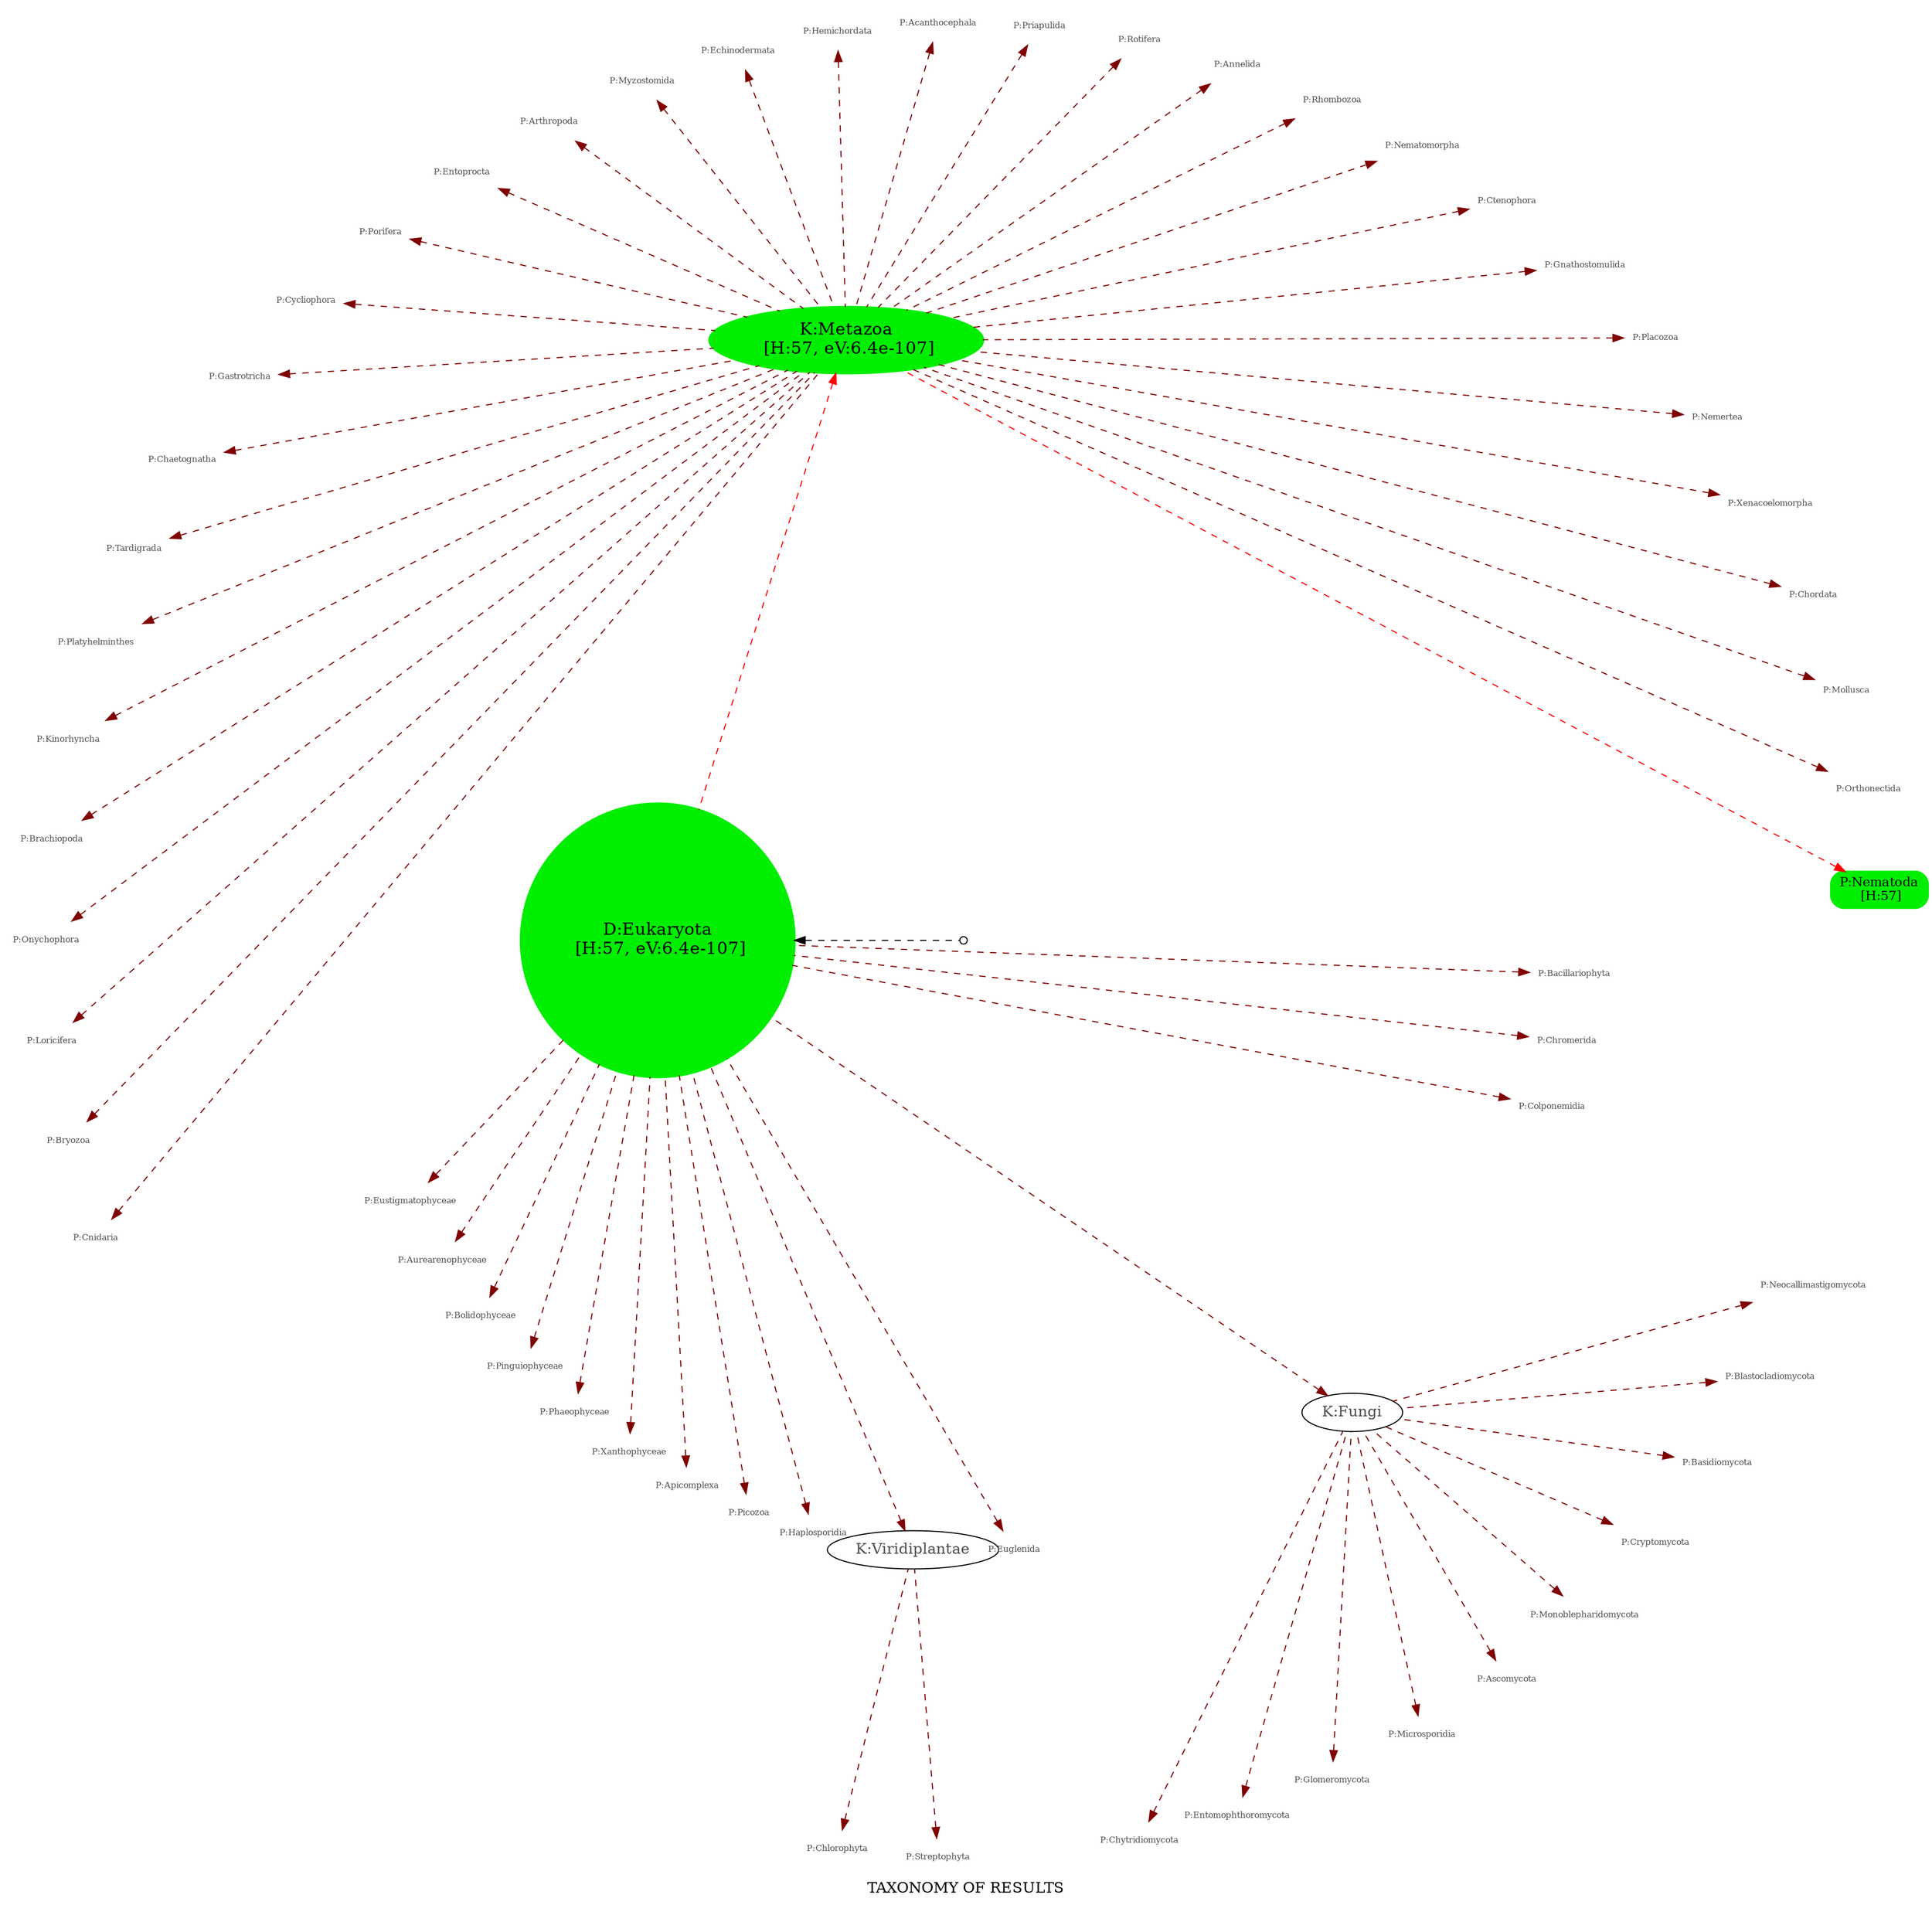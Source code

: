 digraph TaxG
    {
    root="N/D";
    layout=twopi;
    edge [style=dashed dir=back];
    node [shape=plaintext];
    ranksep=4;
    label = "TAXONOMY OF RESULTS";
    center = 1;
# --- NODES FOLLOW --- 
    "N/D"[shape=circle,label="",width=0.1,height=0.1]
    "P:Nematoda"[shape=box width=0.01 height=0.01 style="rounded,filled,bold" color="#00ee00"  fillcolor="#00ee00" tooltip="HITS: 57 , best eV:6.4e-107, avg eV:2.3e-02, worst eV:2.9e-01" fontsize=12  label="P:Nematoda\n [H:57]"]
    "D:Eukaryota"[shape=box width=0.01 height=0.01 style="rounded,filled,bold" color="#00ee00"  fillcolor="#00ee00" tooltip="HITS: 57 , best eV:6.4e-107, avg eV:2.3e-02, worst eV:2.9e-01" shape=circle fontsize=16  label="D:Eukaryota\n [H:57, eV:6.4e-107]"]
    "K:Metazoa"[shape=box width=0.01 height=0.01 style="rounded,filled,bold" color="#00ee00"  fillcolor="#00ee00" tooltip="HITS: 57 , best eV:6.4e-107, avg eV:2.3e-02, worst eV:2.9e-01" shape=ellipse fontsize=16  label="K:Metazoa\n [H:57, eV:6.4e-107]"]
# ---> TAXONOMY NODES FOLLOW <--- 
    "P:Orthonectida"[ fontcolor="#505050" fontsize=8 ]
    "P:Mollusca"[ fontcolor="#505050" fontsize=8 ]
    "P:Chordata"[ fontcolor="#505050" fontsize=8 ]
    "P:Xenacoelomorpha"[ fontcolor="#505050" fontsize=8 ]
    "P:Nemertea"[ fontcolor="#505050" fontsize=8 ]
    "P:Placozoa"[ fontcolor="#505050" fontsize=8 ]
    "P:Gnathostomulida"[ fontcolor="#505050" fontsize=8 ]
    "P:Chytridiomycota"[ fontcolor="#505050" fontsize=8 ]
    "P:Entomophthoromycota"[ fontcolor="#505050" fontsize=8 ]
    "P:Eustigmatophyceae"[ fontcolor="#505050" fontsize=8 ]
    "P:Ctenophora"[ fontcolor="#505050" fontsize=8 ]
    "P:Glomeromycota"[ fontcolor="#505050" fontsize=8 ]
    "P:Microsporidia"[ fontcolor="#505050" fontsize=8 ]
    "P:Nematomorpha"[ fontcolor="#505050" fontsize=8 ]
    "P:Rhombozoa"[ fontcolor="#505050" fontsize=8 ]
    "P:Aurearenophyceae"[ fontcolor="#505050" fontsize=8 ]
    "P:Annelida"[ fontcolor="#505050" fontsize=8 ]
    "P:Rotifera"[ fontcolor="#505050" fontsize=8 ]
    "P:Priapulida"[ fontcolor="#505050" fontsize=8 ]
    "P:Ascomycota"[ fontcolor="#505050" fontsize=8 ]
    "P:Bolidophyceae"[ fontcolor="#505050" fontsize=8 ]
    "P:Acanthocephala"[ fontcolor="#505050" fontsize=8 ]
    "P:Monoblepharidomycota"[ fontcolor="#505050" fontsize=8 ]
    "P:Pinguiophyceae"[ fontcolor="#505050" fontsize=8 ]
    "P:Phaeophyceae"[ fontcolor="#505050" fontsize=8 ]
    "P:Hemichordata"[ fontcolor="#505050" fontsize=8 ]
    "P:Echinodermata"[ fontcolor="#505050" fontsize=8 ]
    "P:Myzostomida"[ fontcolor="#505050" fontsize=8 ]
    "P:Arthropoda"[ fontcolor="#505050" fontsize=8 ]
    "P:Cryptomycota"[ fontcolor="#505050" fontsize=8 ]
    "P:Xanthophyceae"[ fontcolor="#505050" fontsize=8 ]
    "P:Chlorophyta"[ fontcolor="#505050" fontsize=8 ]
    "P:Apicomplexa"[ fontcolor="#505050" fontsize=8 ]
    "P:Entoprocta"[ fontcolor="#505050" fontsize=8 ]
    "P:Porifera"[ fontcolor="#505050" fontsize=8 ]
    "P:Picozoa"[ fontcolor="#505050" fontsize=8 ]
    "P:Cycliophora"[ fontcolor="#505050" fontsize=8 ]
    "P:Haplosporidia"[ fontcolor="#505050" fontsize=8 ]
    "P:Gastrotricha"[ fontcolor="#505050" fontsize=8 ]
    "K:Viridiplantae"[ fontcolor="#505050" shape=ellipse fontsize=14 ]
    "P:Euglenida"[ fontcolor="#505050" fontsize=8 ]
    "K:Fungi"[ fontcolor="#505050" shape=ellipse fontsize=14 ]
    "P:Basidiomycota"[ fontcolor="#505050" fontsize=8 ]
    "P:Blastocladiomycota"[ fontcolor="#505050" fontsize=8 ]
    "P:Chaetognatha"[ fontcolor="#505050" fontsize=8 ]
    "P:Tardigrada"[ fontcolor="#505050" fontsize=8 ]
    "P:Colponemidia"[ fontcolor="#505050" fontsize=8 ]
    "P:Platyhelminthes"[ fontcolor="#505050" fontsize=8 ]
    "P:Chromerida"[ fontcolor="#505050" fontsize=8 ]
    "P:Kinorhyncha"[ fontcolor="#505050" fontsize=8 ]
    "P:Streptophyta"[ fontcolor="#505050" fontsize=8 ]
    "P:Brachiopoda"[ fontcolor="#505050" fontsize=8 ]
    "P:Neocallimastigomycota"[ fontcolor="#505050" fontsize=8 ]
    "P:Bacillariophyta"[ fontcolor="#505050" fontsize=8 ]
    "P:Onychophora"[ fontcolor="#505050" fontsize=8 ]
    "P:Loricifera"[ fontcolor="#505050" fontsize=8 ]
    "P:Bryozoa"[ fontcolor="#505050" fontsize=8 ]
    "P:Cnidaria"[ fontcolor="#505050" fontsize=8 ]
# --- EDGES FOLLOW --- 
    "P:Nematoda" -> "K:Metazoa"[color = "#ff0000" ];
    "D:Eukaryota" -> "N/D"[];
    "K:Metazoa" -> "D:Eukaryota"[color = "#ff0000" ];
# ---> TAXONOMY EDGES FOLLOW <--- 
    "P:Orthonectida" -> "K:Metazoa" [ color = "#800000" ]
    "P:Mollusca" -> "K:Metazoa" [ color = "#800000" ]
    "P:Chordata" -> "K:Metazoa" [ color = "#800000" ]
    "P:Xenacoelomorpha" -> "K:Metazoa" [ color = "#800000" ]
    "P:Nemertea" -> "K:Metazoa" [ color = "#800000" ]
    "P:Placozoa" -> "K:Metazoa" [ color = "#800000" ]
    "P:Gnathostomulida" -> "K:Metazoa" [ color = "#800000" ]
    "P:Chytridiomycota" -> "K:Fungi" [ color = "#800000" ]
    "P:Entomophthoromycota" -> "K:Fungi" [ color = "#800000" ]
    "P:Eustigmatophyceae" -> "D:Eukaryota" [ color = "#800000" ]
    "P:Ctenophora" -> "K:Metazoa" [ color = "#800000" ]
    "P:Glomeromycota" -> "K:Fungi" [ color = "#800000" ]
    "P:Microsporidia" -> "K:Fungi" [ color = "#800000" ]
    "P:Nematomorpha" -> "K:Metazoa" [ color = "#800000" ]
    "P:Rhombozoa" -> "K:Metazoa" [ color = "#800000" ]
    "P:Aurearenophyceae" -> "D:Eukaryota" [ color = "#800000" ]
    "P:Annelida" -> "K:Metazoa" [ color = "#800000" ]
    "P:Rotifera" -> "K:Metazoa" [ color = "#800000" ]
    "P:Priapulida" -> "K:Metazoa" [ color = "#800000" ]
    "P:Ascomycota" -> "K:Fungi" [ color = "#800000" ]
    "P:Bolidophyceae" -> "D:Eukaryota" [ color = "#800000" ]
    "P:Acanthocephala" -> "K:Metazoa" [ color = "#800000" ]
    "P:Monoblepharidomycota" -> "K:Fungi" [ color = "#800000" ]
    "P:Pinguiophyceae" -> "D:Eukaryota" [ color = "#800000" ]
    "P:Phaeophyceae" -> "D:Eukaryota" [ color = "#800000" ]
    "P:Hemichordata" -> "K:Metazoa" [ color = "#800000" ]
    "P:Echinodermata" -> "K:Metazoa" [ color = "#800000" ]
    "P:Myzostomida" -> "K:Metazoa" [ color = "#800000" ]
    "P:Arthropoda" -> "K:Metazoa" [ color = "#800000" ]
    "P:Cryptomycota" -> "K:Fungi" [ color = "#800000" ]
    "P:Xanthophyceae" -> "D:Eukaryota" [ color = "#800000" ]
    "P:Chlorophyta" -> "K:Viridiplantae" [ color = "#800000" ]
    "P:Apicomplexa" -> "D:Eukaryota" [ color = "#800000" ]
    "P:Entoprocta" -> "K:Metazoa" [ color = "#800000" ]
    "P:Porifera" -> "K:Metazoa" [ color = "#800000" ]
    "P:Picozoa" -> "D:Eukaryota" [ color = "#800000" ]
    "P:Cycliophora" -> "K:Metazoa" [ color = "#800000" ]
    "P:Haplosporidia" -> "D:Eukaryota" [ color = "#800000" ]
    "P:Gastrotricha" -> "K:Metazoa" [ color = "#800000" ]
    "K:Viridiplantae" -> "D:Eukaryota" [ color = "#800000" ]
    "P:Euglenida" -> "D:Eukaryota" [ color = "#800000" ]
    "K:Fungi" -> "D:Eukaryota" [ color = "#800000" ]
    "P:Basidiomycota" -> "K:Fungi" [ color = "#800000" ]
    "P:Blastocladiomycota" -> "K:Fungi" [ color = "#800000" ]
    "P:Chaetognatha" -> "K:Metazoa" [ color = "#800000" ]
    "P:Tardigrada" -> "K:Metazoa" [ color = "#800000" ]
    "P:Colponemidia" -> "D:Eukaryota" [ color = "#800000" ]
    "P:Platyhelminthes" -> "K:Metazoa" [ color = "#800000" ]
    "P:Chromerida" -> "D:Eukaryota" [ color = "#800000" ]
    "P:Kinorhyncha" -> "K:Metazoa" [ color = "#800000" ]
    "P:Streptophyta" -> "K:Viridiplantae" [ color = "#800000" ]
    "P:Brachiopoda" -> "K:Metazoa" [ color = "#800000" ]
    "P:Neocallimastigomycota" -> "K:Fungi" [ color = "#800000" ]
    "P:Bacillariophyta" -> "D:Eukaryota" [ color = "#800000" ]
    "P:Onychophora" -> "K:Metazoa" [ color = "#800000" ]
    "P:Loricifera" -> "K:Metazoa" [ color = "#800000" ]
    "P:Bryozoa" -> "K:Metazoa" [ color = "#800000" ]
    "P:Cnidaria" -> "K:Metazoa" [ color = "#800000" ]
}
